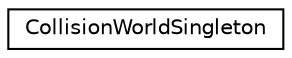 digraph "Graphical Class Hierarchy"
{
  edge [fontname="Helvetica",fontsize="10",labelfontname="Helvetica",labelfontsize="10"];
  node [fontname="Helvetica",fontsize="10",shape=record];
  rankdir="LR";
  Node1 [label="CollisionWorldSingleton",height=0.2,width=0.4,color="black", fillcolor="white", style="filled",URL="$class_collision_world_singleton.html",tooltip="Collision world singleton. "];
}

